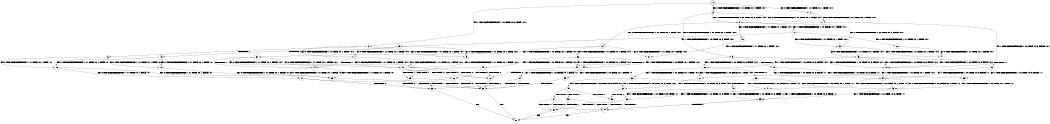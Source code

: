 digraph BCG {
size = "7, 10.5";
center = TRUE;
node [shape = circle];
0 [peripheries = 2];
0 -> 1 [label = "EX !0 !ATOMIC_EXCH_BRANCH (1, +1, TRUE, +0, 1, TRUE) !:0:1:"];
0 -> 2 [label = "EX !1 !ATOMIC_EXCH_BRANCH (1, +0, TRUE, +0, 3, TRUE) !:0:1:"];
0 -> 3 [label = "EX !0 !ATOMIC_EXCH_BRANCH (1, +1, TRUE, +0, 1, TRUE) !:0:1:"];
1 -> 4 [label = "EX !0 !ATOMIC_EXCH_BRANCH (1, +1, TRUE, +0, 1, FALSE) !:0:1:"];
2 -> 5 [label = "EX !0 !ATOMIC_EXCH_BRANCH (1, +1, TRUE, +0, 1, TRUE) !:0:1:"];
2 -> 6 [label = "TERMINATE !1"];
2 -> 7 [label = "EX !0 !ATOMIC_EXCH_BRANCH (1, +1, TRUE, +0, 1, TRUE) !:0:1:"];
3 -> 4 [label = "EX !0 !ATOMIC_EXCH_BRANCH (1, +1, TRUE, +0, 1, FALSE) !:0:1:"];
3 -> 8 [label = "EX !1 !ATOMIC_EXCH_BRANCH (1, +0, TRUE, +0, 3, FALSE) !:0:1:"];
3 -> 9 [label = "EX !0 !ATOMIC_EXCH_BRANCH (1, +1, TRUE, +0, 1, FALSE) !:0:1:"];
4 -> 10 [label = "EX !1 !ATOMIC_EXCH_BRANCH (1, +0, TRUE, +0, 3, FALSE) !:0:1:"];
5 -> 11 [label = "EX !0 !ATOMIC_EXCH_BRANCH (1, +1, TRUE, +0, 1, FALSE) !:0:1:"];
6 -> 12 [label = "EX !0 !ATOMIC_EXCH_BRANCH (1, +1, TRUE, +0, 1, TRUE) !:0:"];
6 -> 13 [label = "EX !0 !ATOMIC_EXCH_BRANCH (1, +1, TRUE, +0, 1, TRUE) !:0:"];
7 -> 11 [label = "EX !0 !ATOMIC_EXCH_BRANCH (1, +1, TRUE, +0, 1, FALSE) !:0:1:"];
7 -> 14 [label = "TERMINATE !1"];
7 -> 15 [label = "EX !0 !ATOMIC_EXCH_BRANCH (1, +1, TRUE, +0, 1, FALSE) !:0:1:"];
8 -> 16 [label = "EX !0 !ATOMIC_EXCH_BRANCH (1, +1, TRUE, +0, 1, TRUE) !:0:1:"];
8 -> 17 [label = "EX !1 !ATOMIC_EXCH_BRANCH (1, +0, FALSE, +0, 1, TRUE) !:0:1:"];
8 -> 18 [label = "EX !0 !ATOMIC_EXCH_BRANCH (1, +1, TRUE, +0, 1, TRUE) !:0:1:"];
9 -> 10 [label = "EX !1 !ATOMIC_EXCH_BRANCH (1, +0, TRUE, +0, 3, FALSE) !:0:1:"];
9 -> 19 [label = "TERMINATE !0"];
9 -> 20 [label = "EX !1 !ATOMIC_EXCH_BRANCH (1, +0, TRUE, +0, 3, FALSE) !:0:1:"];
10 -> 21 [label = "EX !1 !ATOMIC_EXCH_BRANCH (1, +0, FALSE, +0, 1, TRUE) !:0:1:"];
11 -> 22 [label = "TERMINATE !0"];
12 -> 23 [label = "EX !0 !ATOMIC_EXCH_BRANCH (1, +1, TRUE, +0, 1, FALSE) !:0:"];
13 -> 23 [label = "EX !0 !ATOMIC_EXCH_BRANCH (1, +1, TRUE, +0, 1, FALSE) !:0:"];
13 -> 24 [label = "EX !0 !ATOMIC_EXCH_BRANCH (1, +1, TRUE, +0, 1, FALSE) !:0:"];
14 -> 23 [label = "EX !0 !ATOMIC_EXCH_BRANCH (1, +1, TRUE, +0, 1, FALSE) !:0:"];
14 -> 24 [label = "EX !0 !ATOMIC_EXCH_BRANCH (1, +1, TRUE, +0, 1, FALSE) !:0:"];
15 -> 22 [label = "TERMINATE !0"];
15 -> 25 [label = "TERMINATE !1"];
15 -> 26 [label = "TERMINATE !0"];
16 -> 27 [label = "EX !0 !ATOMIC_EXCH_BRANCH (1, +1, TRUE, +0, 1, FALSE) !:0:1:"];
17 -> 28 [label = "EX !0 !ATOMIC_EXCH_BRANCH (1, +1, TRUE, +0, 1, TRUE) !:0:1:"];
17 -> 29 [label = "EX !1 !ATOMIC_EXCH_BRANCH (1, +0, TRUE, +0, 3, TRUE) !:0:1:"];
17 -> 30 [label = "EX !0 !ATOMIC_EXCH_BRANCH (1, +1, TRUE, +0, 1, TRUE) !:0:1:"];
18 -> 27 [label = "EX !0 !ATOMIC_EXCH_BRANCH (1, +1, TRUE, +0, 1, FALSE) !:0:1:"];
18 -> 31 [label = "EX !1 !ATOMIC_EXCH_BRANCH (1, +0, FALSE, +0, 1, FALSE) !:0:1:"];
18 -> 32 [label = "EX !0 !ATOMIC_EXCH_BRANCH (1, +1, TRUE, +0, 1, FALSE) !:0:1:"];
19 -> 33 [label = "EX !1 !ATOMIC_EXCH_BRANCH (1, +0, TRUE, +0, 3, FALSE) !:1:"];
19 -> 34 [label = "EX !1 !ATOMIC_EXCH_BRANCH (1, +0, TRUE, +0, 3, FALSE) !:1:"];
20 -> 21 [label = "EX !1 !ATOMIC_EXCH_BRANCH (1, +0, FALSE, +0, 1, TRUE) !:0:1:"];
20 -> 35 [label = "TERMINATE !0"];
20 -> 36 [label = "EX !1 !ATOMIC_EXCH_BRANCH (1, +0, FALSE, +0, 1, TRUE) !:0:1:"];
21 -> 37 [label = "EX !1 !ATOMIC_EXCH_BRANCH (1, +0, TRUE, +0, 3, TRUE) !:0:1:"];
22 -> 38 [label = "TERMINATE !1"];
23 -> 38 [label = "TERMINATE !0"];
24 -> 38 [label = "TERMINATE !0"];
24 -> 39 [label = "TERMINATE !0"];
25 -> 38 [label = "TERMINATE !0"];
25 -> 39 [label = "TERMINATE !0"];
26 -> 38 [label = "TERMINATE !1"];
26 -> 39 [label = "TERMINATE !1"];
27 -> 40 [label = "EX !1 !ATOMIC_EXCH_BRANCH (1, +0, FALSE, +0, 1, FALSE) !:0:1:"];
28 -> 41 [label = "EX !0 !ATOMIC_EXCH_BRANCH (1, +1, TRUE, +0, 1, FALSE) !:0:1:"];
29 -> 5 [label = "EX !0 !ATOMIC_EXCH_BRANCH (1, +1, TRUE, +0, 1, TRUE) !:0:1:"];
29 -> 42 [label = "TERMINATE !1"];
29 -> 7 [label = "EX !0 !ATOMIC_EXCH_BRANCH (1, +1, TRUE, +0, 1, TRUE) !:0:1:"];
30 -> 41 [label = "EX !0 !ATOMIC_EXCH_BRANCH (1, +1, TRUE, +0, 1, FALSE) !:0:1:"];
30 -> 8 [label = "EX !1 !ATOMIC_EXCH_BRANCH (1, +0, TRUE, +0, 3, FALSE) !:0:1:"];
30 -> 43 [label = "EX !0 !ATOMIC_EXCH_BRANCH (1, +1, TRUE, +0, 1, FALSE) !:0:1:"];
31 -> 11 [label = "EX !0 !ATOMIC_EXCH_BRANCH (1, +1, TRUE, +0, 1, FALSE) !:0:1:"];
31 -> 14 [label = "TERMINATE !1"];
31 -> 15 [label = "EX !0 !ATOMIC_EXCH_BRANCH (1, +1, TRUE, +0, 1, FALSE) !:0:1:"];
32 -> 40 [label = "EX !1 !ATOMIC_EXCH_BRANCH (1, +0, FALSE, +0, 1, FALSE) !:0:1:"];
32 -> 44 [label = "TERMINATE !0"];
32 -> 45 [label = "EX !1 !ATOMIC_EXCH_BRANCH (1, +0, FALSE, +0, 1, FALSE) !:0:1:"];
33 -> 46 [label = "EX !1 !ATOMIC_EXCH_BRANCH (1, +0, FALSE, +0, 1, TRUE) !:1:"];
34 -> 46 [label = "EX !1 !ATOMIC_EXCH_BRANCH (1, +0, FALSE, +0, 1, TRUE) !:1:"];
34 -> 47 [label = "EX !1 !ATOMIC_EXCH_BRANCH (1, +0, FALSE, +0, 1, TRUE) !:1:"];
35 -> 46 [label = "EX !1 !ATOMIC_EXCH_BRANCH (1, +0, FALSE, +0, 1, TRUE) !:1:"];
35 -> 47 [label = "EX !1 !ATOMIC_EXCH_BRANCH (1, +0, FALSE, +0, 1, TRUE) !:1:"];
36 -> 37 [label = "EX !1 !ATOMIC_EXCH_BRANCH (1, +0, TRUE, +0, 3, TRUE) !:0:1:"];
36 -> 48 [label = "TERMINATE !0"];
36 -> 49 [label = "EX !1 !ATOMIC_EXCH_BRANCH (1, +0, TRUE, +0, 3, TRUE) !:0:1:"];
37 -> 50 [label = "TERMINATE !0"];
38 -> 51 [label = "exit"];
39 -> 51 [label = "exit"];
40 -> 22 [label = "TERMINATE !0"];
41 -> 10 [label = "EX !1 !ATOMIC_EXCH_BRANCH (1, +0, TRUE, +0, 3, FALSE) !:0:1:"];
42 -> 12 [label = "EX !0 !ATOMIC_EXCH_BRANCH (1, +1, TRUE, +0, 1, TRUE) !:0:"];
42 -> 13 [label = "EX !0 !ATOMIC_EXCH_BRANCH (1, +1, TRUE, +0, 1, TRUE) !:0:"];
43 -> 10 [label = "EX !1 !ATOMIC_EXCH_BRANCH (1, +0, TRUE, +0, 3, FALSE) !:0:1:"];
43 -> 52 [label = "TERMINATE !0"];
43 -> 20 [label = "EX !1 !ATOMIC_EXCH_BRANCH (1, +0, TRUE, +0, 3, FALSE) !:0:1:"];
44 -> 53 [label = "EX !1 !ATOMIC_EXCH_BRANCH (1, +0, FALSE, +0, 1, FALSE) !:1:"];
44 -> 54 [label = "EX !1 !ATOMIC_EXCH_BRANCH (1, +0, FALSE, +0, 1, FALSE) !:1:"];
45 -> 22 [label = "TERMINATE !0"];
45 -> 25 [label = "TERMINATE !1"];
45 -> 26 [label = "TERMINATE !0"];
46 -> 55 [label = "EX !1 !ATOMIC_EXCH_BRANCH (1, +0, TRUE, +0, 3, TRUE) !:1:"];
47 -> 55 [label = "EX !1 !ATOMIC_EXCH_BRANCH (1, +0, TRUE, +0, 3, TRUE) !:1:"];
47 -> 56 [label = "EX !1 !ATOMIC_EXCH_BRANCH (1, +0, TRUE, +0, 3, TRUE) !:1:"];
48 -> 55 [label = "EX !1 !ATOMIC_EXCH_BRANCH (1, +0, TRUE, +0, 3, TRUE) !:1:"];
48 -> 56 [label = "EX !1 !ATOMIC_EXCH_BRANCH (1, +0, TRUE, +0, 3, TRUE) !:1:"];
49 -> 50 [label = "TERMINATE !0"];
49 -> 57 [label = "TERMINATE !1"];
49 -> 58 [label = "TERMINATE !0"];
50 -> 59 [label = "TERMINATE !1"];
52 -> 33 [label = "EX !1 !ATOMIC_EXCH_BRANCH (1, +0, TRUE, +0, 3, FALSE) !:1:"];
52 -> 34 [label = "EX !1 !ATOMIC_EXCH_BRANCH (1, +0, TRUE, +0, 3, FALSE) !:1:"];
53 -> 38 [label = "TERMINATE !1"];
54 -> 38 [label = "TERMINATE !1"];
54 -> 39 [label = "TERMINATE !1"];
55 -> 59 [label = "TERMINATE !1"];
56 -> 59 [label = "TERMINATE !1"];
56 -> 60 [label = "TERMINATE !1"];
57 -> 59 [label = "TERMINATE !0"];
57 -> 60 [label = "TERMINATE !0"];
58 -> 59 [label = "TERMINATE !1"];
58 -> 60 [label = "TERMINATE !1"];
59 -> 51 [label = "exit"];
60 -> 51 [label = "exit"];
}
